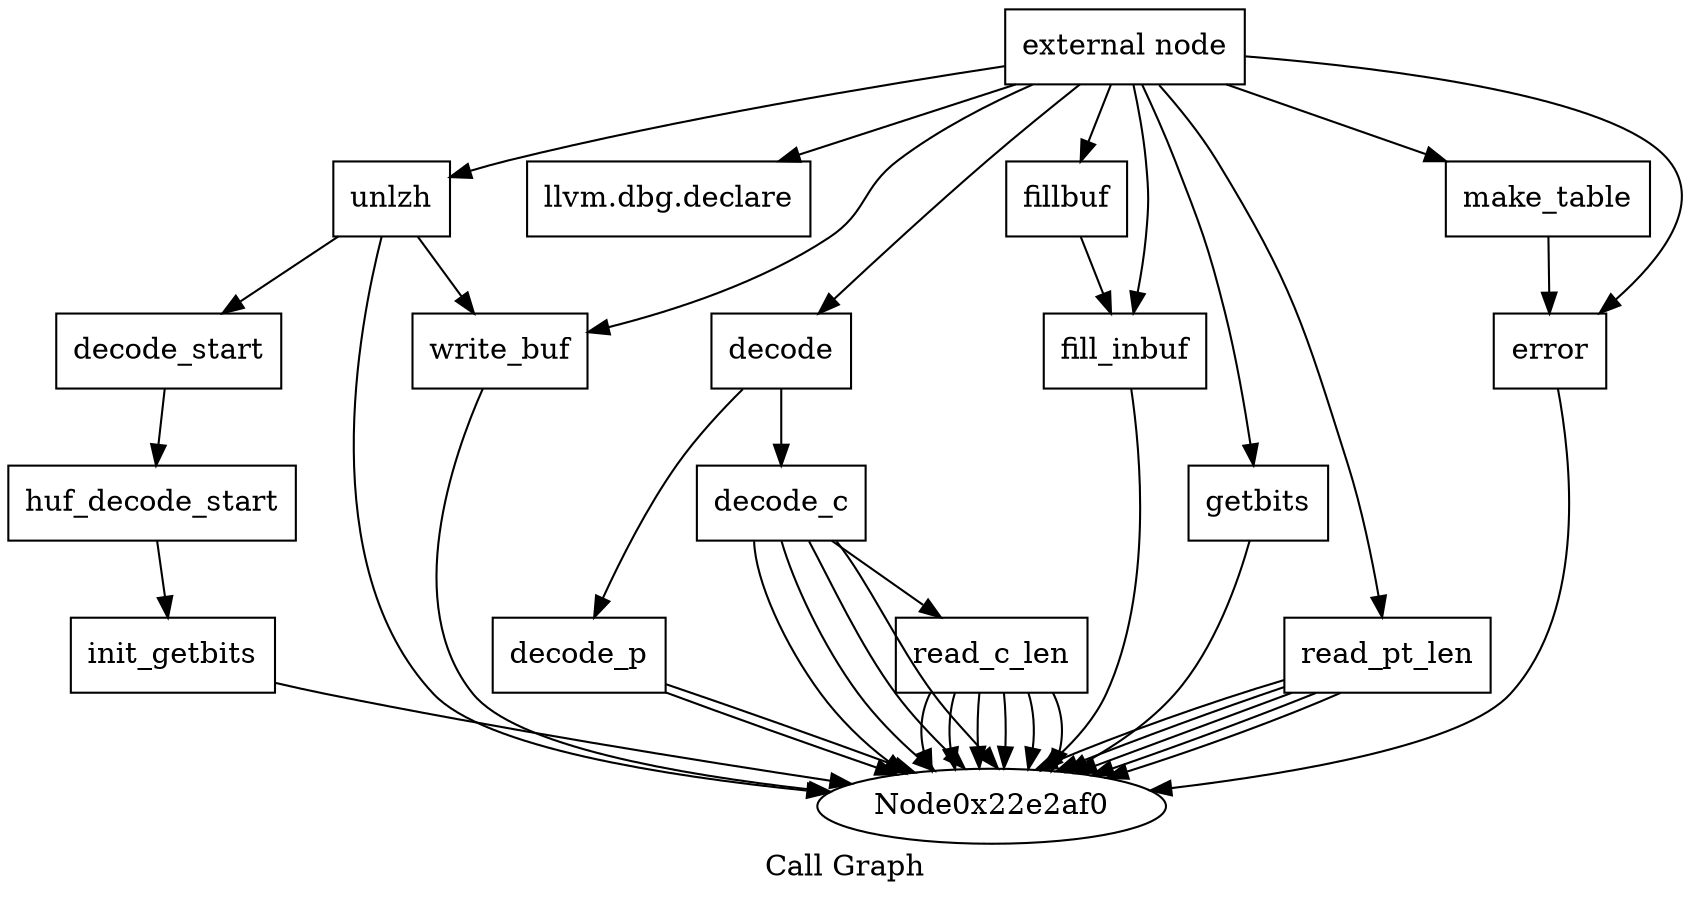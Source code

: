 digraph "Call Graph" {
	label="Call Graph";

	Node0x231c7d0 [shape=record,label="{external node}"];
	Node0x231c7d0 -> Node0x232a050;
	Node0x231c7d0 -> Node0x22e70e0;
	Node0x231c7d0 -> Node0x22e2c50;
	Node0x231c7d0 -> Node0x22e8c50;
	Node0x231c7d0 -> Node0x22e7390;
	Node0x231c7d0 -> Node0x22e9470;
	Node0x231c7d0 -> Node0x2334ae0;
	Node0x231c7d0 -> Node0x22e9540;
	Node0x231c7d0 -> Node0x22e9570;
	Node0x231c7d0 -> Node0x22e9620;
	Node0x2334a70 [shape=record,label="{init_getbits}"];
	Node0x2334a70 -> Node0x22e2af0;
	Node0x22e7f70 [shape=record,label="{huf_decode_start}"];
	Node0x22e7f70 -> Node0x2334a70;
	Node0x22e9620 [shape=record,label="{error}"];
	Node0x22e9620 -> Node0x22e2af0;
	Node0x232a050 [shape=record,label="{unlzh}"];
	Node0x232a050 -> Node0x22e7ac0;
	Node0x232a050 -> Node0x22e2af0;
	Node0x232a050 -> Node0x22e8c50;
	Node0x22e70e0 [shape=record,label="{llvm.dbg.declare}"];
	Node0x22e7ac0 [shape=record,label="{decode_start}"];
	Node0x22e7ac0 -> Node0x22e7f70;
	Node0x22e2c50 [shape=record,label="{decode}"];
	Node0x22e2c50 -> Node0x22e2c80;
	Node0x22e2c50 -> Node0x22e72b0;
	Node0x22e8c50 [shape=record,label="{write_buf}"];
	Node0x22e8c50 -> Node0x22e2af0;
	Node0x22e2c80 [shape=record,label="{decode_c}"];
	Node0x22e2c80 -> Node0x22e2af0;
	Node0x22e2c80 -> Node0x22e2af0;
	Node0x22e2c80 -> Node0x22e7320;
	Node0x22e2c80 -> Node0x22e2af0;
	Node0x22e2c80 -> Node0x22e2af0;
	Node0x22e72b0 [shape=record,label="{decode_p}"];
	Node0x22e72b0 -> Node0x22e2af0;
	Node0x22e72b0 -> Node0x22e2af0;
	Node0x22e7390 [shape=record,label="{fillbuf}"];
	Node0x22e7390 -> Node0x2334ae0;
	Node0x22e9470 [shape=record,label="{getbits}"];
	Node0x22e9470 -> Node0x22e2af0;
	Node0x2334ae0 [shape=record,label="{fill_inbuf}"];
	Node0x2334ae0 -> Node0x22e2af0;
	Node0x22e9540 [shape=record,label="{read_pt_len}"];
	Node0x22e9540 -> Node0x22e2af0;
	Node0x22e9540 -> Node0x22e2af0;
	Node0x22e9540 -> Node0x22e2af0;
	Node0x22e9540 -> Node0x22e2af0;
	Node0x22e9540 -> Node0x22e2af0;
	Node0x22e7320 [shape=record,label="{read_c_len}"];
	Node0x22e7320 -> Node0x22e2af0;
	Node0x22e7320 -> Node0x22e2af0;
	Node0x22e7320 -> Node0x22e2af0;
	Node0x22e7320 -> Node0x22e2af0;
	Node0x22e7320 -> Node0x22e2af0;
	Node0x22e7320 -> Node0x22e2af0;
	Node0x22e9570 [shape=record,label="{make_table}"];
	Node0x22e9570 -> Node0x22e9620;
}
